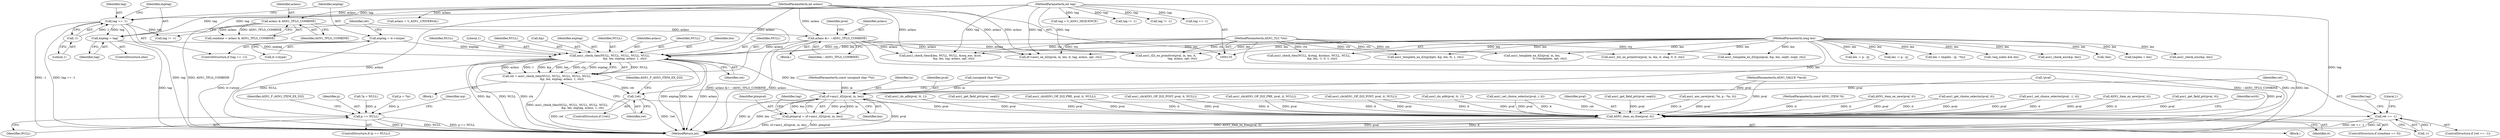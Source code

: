 digraph "0_openssl_cc598f321fbac9c04da5766243ed55d55948637d@pointer" {
"1000372" [label="(Call,asn1_check_tlen(NULL, NULL, NULL, NULL, NULL,\n                                  &p, len, exptag, aclass, 1, ctx))"];
"1000138" [label="(MethodParameterIn,long len)"];
"1000367" [label="(Call,exptag = tag)"];
"1000357" [label="(Call,tag == -1)"];
"1000140" [label="(MethodParameterIn,int tag)"];
"1000359" [label="(Call,-1)"];
"1000361" [label="(Call,exptag = it->utype)"];
"1000192" [label="(Call,aclass &= ~ASN1_TFLG_COMBINE)"];
"1000189" [label="(Call,aclass & ASN1_TFLG_COMBINE)"];
"1000141" [label="(MethodParameterIn,int aclass)"];
"1000143" [label="(MethodParameterIn,ASN1_TLC *ctx)"];
"1000370" [label="(Call,ret = asn1_check_tlen(NULL, NULL, NULL, NULL, NULL,\n                                  &p, len, exptag, aclass, 1, ctx))"];
"1000386" [label="(Call,!ret)"];
"1000394" [label="(Call,ret == -1)"];
"1000418" [label="(Call,p == NULL)"];
"1000441" [label="(Call,cf->asn1_d2i(pval, in, len))"];
"1000439" [label="(Call,ptmpval = cf->asn1_d2i(pval, in, len))"];
"1001019" [label="(Call,ASN1_item_ex_free(pval, it))"];
"1000441" [label="(Call,cf->asn1_d2i(pval, in, len))"];
"1000243" [label="(Call,asn1_d2i_ex_primitive(pval, in, len, it,\n                                     tag, aclass, opt, ctx))"];
"1000160" [label="(Call,*p = NULL)"];
"1000837" [label="(Call,len -= p - q)"];
"1000418" [label="(Call,p == NULL)"];
"1000333" [label="(Call,ef->asn1_ex_d2i(pval, in, len, it, tag, aclass, opt, ctx))"];
"1000358" [label="(Identifier,tag)"];
"1000556" [label="(Call,asn1_template_ex_d2i(pchptr, &p, len, tt, 1, ctx))"];
"1000402" [label="(Call,tag != -1)"];
"1000371" [label="(Identifier,ret)"];
"1000390" [label="(Identifier,ASN1_F_ASN1_ITEM_EX_D2I)"];
"1000645" [label="(Call,asn1_check_tlen(&len, NULL, NULL, &seq_eoc, &cst,\n                              &p, len, tag, aclass, opt, ctx))"];
"1000378" [label="(Call,&p)"];
"1000444" [label="(Identifier,len)"];
"1000551" [label="(Call,asn1_get_field_ptr(pval, tt))"];
"1000138" [label="(MethodParameterIn,long len)"];
"1001023" [label="(Identifier,errtt)"];
"1000361" [label="(Call,exptag = it->utype)"];
"1000357" [label="(Call,tag == -1)"];
"1000193" [label="(Identifier,aclass)"];
"1000369" [label="(Identifier,tag)"];
"1000803" [label="(Call,asn1_do_adb(pval, tt, 1))"];
"1001019" [label="(Call,ASN1_item_ex_free(pval, it))"];
"1000317" [label="(Call,asn1_d2i_ex_primitive(pval, in, len, it, otag, 0, 0, ctx))"];
"1000381" [label="(Identifier,exptag)"];
"1000374" [label="(Identifier,NULL)"];
"1000813" [label="(Call,asn1_get_field_ptr(pval, seqtt))"];
"1000387" [label="(Identifier,ret)"];
"1000368" [label="(Identifier,exptag)"];
"1001015" [label="(ControlStructure,if (combine == 0))"];
"1000467" [label="(Call,asn1_cb(ASN1_OP_D2I_PRE, pval, it, NULL))"];
"1000366" [label="(ControlStructure,else)"];
"1000394" [label="(Call,ret == -1)"];
"1000637" [label="(Call,tag = V_ASN1_SEQUENCE)"];
"1000728" [label="(Call,asn1_cb(ASN1_OP_D2I_PRE, pval, it, NULL))"];
"1000352" [label="(Call,p = *in)"];
"1000382" [label="(Identifier,aclass)"];
"1000370" [label="(Call,ret = asn1_check_tlen(NULL, NULL, NULL, NULL, NULL,\n                                  &p, len, exptag, aclass, 1, ctx))"];
"1000136" [label="(MethodParameterIn,ASN1_VALUE **pval)"];
"1000376" [label="(Identifier,NULL)"];
"1000428" [label="(Identifier,wp)"];
"1001034" [label="(MethodReturn,int)"];
"1000991" [label="(Call,asn1_cb(ASN1_OP_D2I_POST, pval, it, NULL))"];
"1000942" [label="(Call,asn1_do_adb(pval, tt, 1))"];
"1000197" [label="(Identifier,pval)"];
"1000194" [label="(Identifier,~ASN1_TFLG_COMBINE)"];
"1000439" [label="(Call,ptmpval = cf->asn1_d2i(pval, in, len))"];
"1000899" [label="(Call,len -= p - q)"];
"1000367" [label="(Call,exptag = tag)"];
"1000385" [label="(ControlStructure,if (!ret))"];
"1000350" [label="(Block,)"];
"1000687" [label="(Call,len = tmplen - (p - *in))"];
"1000440" [label="(Identifier,ptmpval)"];
"1000918" [label="(Call,!seq_nolen && len)"];
"1000423" [label="(Identifier,ASN1_F_ASN1_ITEM_EX_D2I)"];
"1000419" [label="(Identifier,p)"];
"1000824" [label="(Call,asn1_check_eoc(&p, len))"];
"1000363" [label="(Call,it->utype)"];
"1000420" [label="(Identifier,NULL)"];
"1000144" [label="(Block,)"];
"1000380" [label="(Identifier,len)"];
"1000189" [label="(Call,aclass & ASN1_TFLG_COMBINE)"];
"1000260" [label="(Call,asn1_check_tlen(NULL, &otag, &oclass, NULL, NULL,\n                              &p, len, -1, 0, 1, ctx))"];
"1000446" [label="(Call,tag != -1)"];
"1000141" [label="(MethodParameterIn,int aclass)"];
"1001020" [label="(Identifier,pval)"];
"1000384" [label="(Identifier,ctx)"];
"1000222" [label="(Call,tag != -1)"];
"1000772" [label="(Call,asn1_get_field_ptr(pval, seqtt))"];
"1000373" [label="(Identifier,NULL)"];
"1000187" [label="(Call,combine = aclass & ASN1_TFLG_COMBINE)"];
"1000191" [label="(Identifier,ASN1_TFLG_COMBINE)"];
"1000417" [label="(ControlStructure,if (p == NULL))"];
"1000190" [label="(Identifier,aclass)"];
"1000372" [label="(Call,asn1_check_tlen(NULL, NULL, NULL, NULL, NULL,\n                                  &p, len, exptag, aclass, 1, ctx))"];
"1000817" [label="(Call,!len)"];
"1000628" [label="(Call,tmplen = len)"];
"1000393" [label="(ControlStructure,if (ret == -1))"];
"1000977" [label="(Call,asn1_enc_save(pval, *in, p - *in, it))"];
"1000610" [label="(Call,asn1_cb(ASN1_OP_D2I_POST, pval, it, NULL))"];
"1000377" [label="(Identifier,NULL)"];
"1000396" [label="(Call,-1)"];
"1000360" [label="(Literal,1)"];
"1000137" [label="(MethodParameterIn,const unsigned char **in)"];
"1000140" [label="(MethodParameterIn,int tag)"];
"1001021" [label="(Identifier,it)"];
"1000362" [label="(Identifier,exptag)"];
"1000403" [label="(Identifier,tag)"];
"1000443" [label="(Identifier,in)"];
"1000386" [label="(Call,!ret)"];
"1000872" [label="(Call,asn1_template_ex_d2i(pseqval, &p, len, seqtt, isopt, ctx))"];
"1000213" [label="(Block,)"];
"1000139" [label="(MethodParameterIn,const ASN1_ITEM *it)"];
"1000359" [label="(Call,-1)"];
"1000516" [label="(Call,ASN1_item_ex_new(pval, it))"];
"1000447" [label="(Identifier,tag)"];
"1000479" [label="(Call,asn1_get_choice_selector(pval, it))"];
"1000400" [label="(Literal,1)"];
"1000356" [label="(ControlStructure,if (tag == -1))"];
"1000395" [label="(Identifier,ret)"];
"1000143" [label="(MethodParameterIn,ASN1_TLC *ctx)"];
"1000602" [label="(Call,asn1_set_choice_selector(pval, i, it))"];
"1000442" [label="(Identifier,pval)"];
"1000410" [label="(Call,(unsigned char **)in)"];
"1000233" [label="(Call,asn1_template_ex_d2i(pval, in, len,\n                                        it->templates, opt, ctx))"];
"1000908" [label="(Call,asn1_check_eoc(&p, len))"];
"1000632" [label="(Call,tag == -1)"];
"1000383" [label="(Literal,1)"];
"1000192" [label="(Call,aclass &= ~ASN1_TFLG_COMBINE)"];
"1000196" [label="(Call,!pval)"];
"1000375" [label="(Identifier,NULL)"];
"1000640" [label="(Call,aclass = V_ASN1_UNIVERSAL)"];
"1000508" [label="(Call,asn1_set_choice_selector(pval, -1, it))"];
"1000716" [label="(Call,ASN1_item_ex_new(pval, it))"];
"1000372" -> "1000370"  [label="AST: "];
"1000372" -> "1000384"  [label="CFG: "];
"1000373" -> "1000372"  [label="AST: "];
"1000374" -> "1000372"  [label="AST: "];
"1000375" -> "1000372"  [label="AST: "];
"1000376" -> "1000372"  [label="AST: "];
"1000377" -> "1000372"  [label="AST: "];
"1000378" -> "1000372"  [label="AST: "];
"1000380" -> "1000372"  [label="AST: "];
"1000381" -> "1000372"  [label="AST: "];
"1000382" -> "1000372"  [label="AST: "];
"1000383" -> "1000372"  [label="AST: "];
"1000384" -> "1000372"  [label="AST: "];
"1000370" -> "1000372"  [label="CFG: "];
"1000372" -> "1001034"  [label="DDG: NULL"];
"1000372" -> "1001034"  [label="DDG: ctx"];
"1000372" -> "1001034"  [label="DDG: len"];
"1000372" -> "1001034"  [label="DDG: &p"];
"1000372" -> "1001034"  [label="DDG: aclass"];
"1000372" -> "1001034"  [label="DDG: exptag"];
"1000372" -> "1000370"  [label="DDG: NULL"];
"1000372" -> "1000370"  [label="DDG: aclass"];
"1000372" -> "1000370"  [label="DDG: 1"];
"1000372" -> "1000370"  [label="DDG: &p"];
"1000372" -> "1000370"  [label="DDG: len"];
"1000372" -> "1000370"  [label="DDG: ctx"];
"1000372" -> "1000370"  [label="DDG: exptag"];
"1000138" -> "1000372"  [label="DDG: len"];
"1000367" -> "1000372"  [label="DDG: exptag"];
"1000361" -> "1000372"  [label="DDG: exptag"];
"1000192" -> "1000372"  [label="DDG: aclass"];
"1000141" -> "1000372"  [label="DDG: aclass"];
"1000143" -> "1000372"  [label="DDG: ctx"];
"1000372" -> "1000418"  [label="DDG: NULL"];
"1000372" -> "1000441"  [label="DDG: len"];
"1000138" -> "1000135"  [label="AST: "];
"1000138" -> "1001034"  [label="DDG: len"];
"1000138" -> "1000233"  [label="DDG: len"];
"1000138" -> "1000243"  [label="DDG: len"];
"1000138" -> "1000260"  [label="DDG: len"];
"1000138" -> "1000317"  [label="DDG: len"];
"1000138" -> "1000333"  [label="DDG: len"];
"1000138" -> "1000441"  [label="DDG: len"];
"1000138" -> "1000556"  [label="DDG: len"];
"1000138" -> "1000628"  [label="DDG: len"];
"1000138" -> "1000645"  [label="DDG: len"];
"1000138" -> "1000687"  [label="DDG: len"];
"1000138" -> "1000817"  [label="DDG: len"];
"1000138" -> "1000824"  [label="DDG: len"];
"1000138" -> "1000837"  [label="DDG: len"];
"1000138" -> "1000872"  [label="DDG: len"];
"1000138" -> "1000899"  [label="DDG: len"];
"1000138" -> "1000908"  [label="DDG: len"];
"1000138" -> "1000918"  [label="DDG: len"];
"1000367" -> "1000366"  [label="AST: "];
"1000367" -> "1000369"  [label="CFG: "];
"1000368" -> "1000367"  [label="AST: "];
"1000369" -> "1000367"  [label="AST: "];
"1000371" -> "1000367"  [label="CFG: "];
"1000367" -> "1001034"  [label="DDG: tag"];
"1000357" -> "1000367"  [label="DDG: tag"];
"1000140" -> "1000367"  [label="DDG: tag"];
"1000357" -> "1000356"  [label="AST: "];
"1000357" -> "1000359"  [label="CFG: "];
"1000358" -> "1000357"  [label="AST: "];
"1000359" -> "1000357"  [label="AST: "];
"1000362" -> "1000357"  [label="CFG: "];
"1000368" -> "1000357"  [label="CFG: "];
"1000357" -> "1001034"  [label="DDG: tag == -1"];
"1000357" -> "1001034"  [label="DDG: tag"];
"1000357" -> "1001034"  [label="DDG: -1"];
"1000140" -> "1000357"  [label="DDG: tag"];
"1000359" -> "1000357"  [label="DDG: 1"];
"1000357" -> "1000402"  [label="DDG: tag"];
"1000140" -> "1000135"  [label="AST: "];
"1000140" -> "1001034"  [label="DDG: tag"];
"1000140" -> "1000222"  [label="DDG: tag"];
"1000140" -> "1000243"  [label="DDG: tag"];
"1000140" -> "1000333"  [label="DDG: tag"];
"1000140" -> "1000402"  [label="DDG: tag"];
"1000140" -> "1000446"  [label="DDG: tag"];
"1000140" -> "1000632"  [label="DDG: tag"];
"1000140" -> "1000637"  [label="DDG: tag"];
"1000140" -> "1000645"  [label="DDG: tag"];
"1000359" -> "1000360"  [label="CFG: "];
"1000360" -> "1000359"  [label="AST: "];
"1000361" -> "1000356"  [label="AST: "];
"1000361" -> "1000363"  [label="CFG: "];
"1000362" -> "1000361"  [label="AST: "];
"1000363" -> "1000361"  [label="AST: "];
"1000371" -> "1000361"  [label="CFG: "];
"1000361" -> "1001034"  [label="DDG: it->utype"];
"1000192" -> "1000144"  [label="AST: "];
"1000192" -> "1000194"  [label="CFG: "];
"1000193" -> "1000192"  [label="AST: "];
"1000194" -> "1000192"  [label="AST: "];
"1000197" -> "1000192"  [label="CFG: "];
"1000192" -> "1001034"  [label="DDG: ~ASN1_TFLG_COMBINE"];
"1000192" -> "1001034"  [label="DDG: aclass"];
"1000192" -> "1001034"  [label="DDG: aclass &= ~ASN1_TFLG_COMBINE"];
"1000189" -> "1000192"  [label="DDG: aclass"];
"1000141" -> "1000192"  [label="DDG: aclass"];
"1000192" -> "1000243"  [label="DDG: aclass"];
"1000192" -> "1000333"  [label="DDG: aclass"];
"1000192" -> "1000645"  [label="DDG: aclass"];
"1000189" -> "1000187"  [label="AST: "];
"1000189" -> "1000191"  [label="CFG: "];
"1000190" -> "1000189"  [label="AST: "];
"1000191" -> "1000189"  [label="AST: "];
"1000187" -> "1000189"  [label="CFG: "];
"1000189" -> "1001034"  [label="DDG: ASN1_TFLG_COMBINE"];
"1000189" -> "1000187"  [label="DDG: aclass"];
"1000189" -> "1000187"  [label="DDG: ASN1_TFLG_COMBINE"];
"1000141" -> "1000189"  [label="DDG: aclass"];
"1000141" -> "1000135"  [label="AST: "];
"1000141" -> "1001034"  [label="DDG: aclass"];
"1000141" -> "1000243"  [label="DDG: aclass"];
"1000141" -> "1000333"  [label="DDG: aclass"];
"1000141" -> "1000640"  [label="DDG: aclass"];
"1000141" -> "1000645"  [label="DDG: aclass"];
"1000143" -> "1000135"  [label="AST: "];
"1000143" -> "1001034"  [label="DDG: ctx"];
"1000143" -> "1000233"  [label="DDG: ctx"];
"1000143" -> "1000243"  [label="DDG: ctx"];
"1000143" -> "1000260"  [label="DDG: ctx"];
"1000143" -> "1000317"  [label="DDG: ctx"];
"1000143" -> "1000333"  [label="DDG: ctx"];
"1000143" -> "1000556"  [label="DDG: ctx"];
"1000143" -> "1000645"  [label="DDG: ctx"];
"1000143" -> "1000872"  [label="DDG: ctx"];
"1000370" -> "1000350"  [label="AST: "];
"1000371" -> "1000370"  [label="AST: "];
"1000387" -> "1000370"  [label="CFG: "];
"1000370" -> "1001034"  [label="DDG: asn1_check_tlen(NULL, NULL, NULL, NULL, NULL,\n                                  &p, len, exptag, aclass, 1, ctx)"];
"1000370" -> "1000386"  [label="DDG: ret"];
"1000386" -> "1000385"  [label="AST: "];
"1000386" -> "1000387"  [label="CFG: "];
"1000387" -> "1000386"  [label="AST: "];
"1000390" -> "1000386"  [label="CFG: "];
"1000395" -> "1000386"  [label="CFG: "];
"1000386" -> "1001034"  [label="DDG: ret"];
"1000386" -> "1001034"  [label="DDG: !ret"];
"1000386" -> "1000394"  [label="DDG: ret"];
"1000394" -> "1000393"  [label="AST: "];
"1000394" -> "1000396"  [label="CFG: "];
"1000395" -> "1000394"  [label="AST: "];
"1000396" -> "1000394"  [label="AST: "];
"1000400" -> "1000394"  [label="CFG: "];
"1000403" -> "1000394"  [label="CFG: "];
"1000394" -> "1001034"  [label="DDG: ret == -1"];
"1000394" -> "1001034"  [label="DDG: ret"];
"1000396" -> "1000394"  [label="DDG: 1"];
"1000418" -> "1000417"  [label="AST: "];
"1000418" -> "1000420"  [label="CFG: "];
"1000419" -> "1000418"  [label="AST: "];
"1000420" -> "1000418"  [label="AST: "];
"1000423" -> "1000418"  [label="CFG: "];
"1000428" -> "1000418"  [label="CFG: "];
"1000418" -> "1001034"  [label="DDG: NULL"];
"1000418" -> "1001034"  [label="DDG: p == NULL"];
"1000418" -> "1001034"  [label="DDG: p"];
"1000352" -> "1000418"  [label="DDG: p"];
"1000160" -> "1000418"  [label="DDG: p"];
"1000441" -> "1000439"  [label="AST: "];
"1000441" -> "1000444"  [label="CFG: "];
"1000442" -> "1000441"  [label="AST: "];
"1000443" -> "1000441"  [label="AST: "];
"1000444" -> "1000441"  [label="AST: "];
"1000439" -> "1000441"  [label="CFG: "];
"1000441" -> "1001034"  [label="DDG: pval"];
"1000441" -> "1001034"  [label="DDG: in"];
"1000441" -> "1001034"  [label="DDG: len"];
"1000441" -> "1000439"  [label="DDG: pval"];
"1000441" -> "1000439"  [label="DDG: in"];
"1000441" -> "1000439"  [label="DDG: len"];
"1000196" -> "1000441"  [label="DDG: pval"];
"1000136" -> "1000441"  [label="DDG: pval"];
"1000410" -> "1000441"  [label="DDG: in"];
"1000137" -> "1000441"  [label="DDG: in"];
"1000441" -> "1001019"  [label="DDG: pval"];
"1000439" -> "1000213"  [label="AST: "];
"1000440" -> "1000439"  [label="AST: "];
"1000447" -> "1000439"  [label="CFG: "];
"1000439" -> "1001034"  [label="DDG: ptmpval"];
"1000439" -> "1001034"  [label="DDG: cf->asn1_d2i(pval, in, len)"];
"1001019" -> "1001015"  [label="AST: "];
"1001019" -> "1001021"  [label="CFG: "];
"1001020" -> "1001019"  [label="AST: "];
"1001021" -> "1001019"  [label="AST: "];
"1001023" -> "1001019"  [label="CFG: "];
"1001019" -> "1001034"  [label="DDG: it"];
"1001019" -> "1001034"  [label="DDG: ASN1_item_ex_free(pval, it)"];
"1001019" -> "1001034"  [label="DDG: pval"];
"1000508" -> "1001019"  [label="DDG: pval"];
"1000508" -> "1001019"  [label="DDG: it"];
"1000991" -> "1001019"  [label="DDG: pval"];
"1000991" -> "1001019"  [label="DDG: it"];
"1000716" -> "1001019"  [label="DDG: pval"];
"1000716" -> "1001019"  [label="DDG: it"];
"1000813" -> "1001019"  [label="DDG: pval"];
"1000942" -> "1001019"  [label="DDG: pval"];
"1000467" -> "1001019"  [label="DDG: pval"];
"1000467" -> "1001019"  [label="DDG: it"];
"1000479" -> "1001019"  [label="DDG: pval"];
"1000479" -> "1001019"  [label="DDG: it"];
"1000196" -> "1001019"  [label="DDG: pval"];
"1000803" -> "1001019"  [label="DDG: pval"];
"1000602" -> "1001019"  [label="DDG: pval"];
"1000602" -> "1001019"  [label="DDG: it"];
"1000551" -> "1001019"  [label="DDG: pval"];
"1000610" -> "1001019"  [label="DDG: pval"];
"1000610" -> "1001019"  [label="DDG: it"];
"1000728" -> "1001019"  [label="DDG: pval"];
"1000728" -> "1001019"  [label="DDG: it"];
"1000772" -> "1001019"  [label="DDG: pval"];
"1000977" -> "1001019"  [label="DDG: pval"];
"1000977" -> "1001019"  [label="DDG: it"];
"1000516" -> "1001019"  [label="DDG: pval"];
"1000516" -> "1001019"  [label="DDG: it"];
"1000136" -> "1001019"  [label="DDG: pval"];
"1000139" -> "1001019"  [label="DDG: it"];
}
